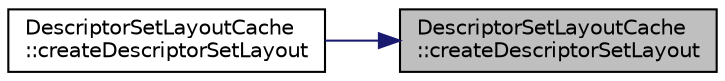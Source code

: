 digraph "DescriptorSetLayoutCache::createDescriptorSetLayout"
{
 // LATEX_PDF_SIZE
  edge [fontname="Helvetica",fontsize="10",labelfontname="Helvetica",labelfontsize="10"];
  node [fontname="Helvetica",fontsize="10",shape=record];
  rankdir="RL";
  Node1 [label="DescriptorSetLayoutCache\l::createDescriptorSetLayout",height=0.2,width=0.4,color="black", fillcolor="grey75", style="filled", fontcolor="black",tooltip="Creates a descriptor set layout from the given info, or returns one from the cache if it already exis..."];
  Node1 -> Node2 [dir="back",color="midnightblue",fontsize="10",style="solid",fontname="Helvetica"];
  Node2 [label="DescriptorSetLayoutCache\l::createDescriptorSetLayout",height=0.2,width=0.4,color="black", fillcolor="white", style="filled",URL="$classDescriptorSetLayoutCache.html#a325b3b93f0b9aad7da61ea8a68fc0058",tooltip="Creates a descriptor set layout from the given bindings, or returns one from the cache if it already ..."];
}
